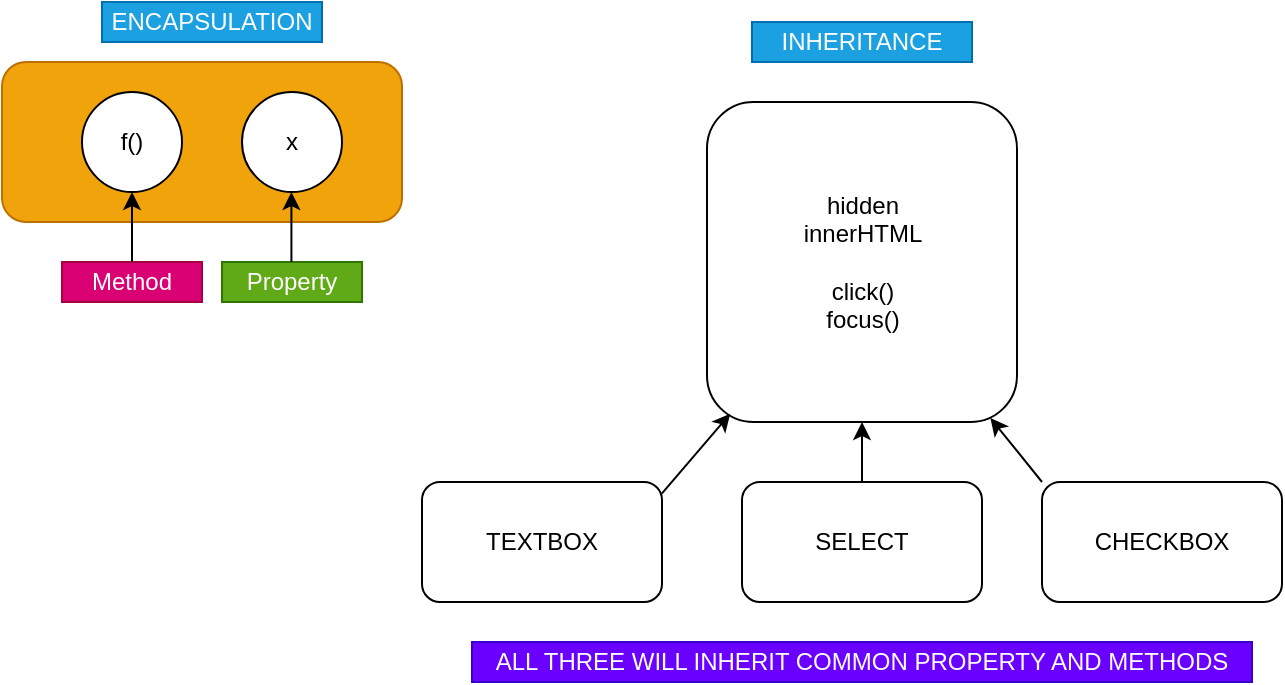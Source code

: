 <mxfile version="13.6.5">
    <diagram id="dgLJ5J_NLiBF06p59eMr" name="Page-1">
        <mxGraphModel dx="1029" dy="500" grid="1" gridSize="10" guides="1" tooltips="1" connect="1" arrows="1" fold="1" page="1" pageScale="1" pageWidth="850" pageHeight="1100" background="none" math="0" shadow="0">
            <root>
                <mxCell id="0"/>
                <mxCell id="1" parent="0"/>
                <mxCell id="2" value="" style="rounded=1;whiteSpace=wrap;html=1;fontFamily=Helvetica;fillColor=#f0a30a;strokeColor=#BD7000;fontColor=#ffffff;" parent="1" vertex="1">
                    <mxGeometry x="40" y="40" width="200" height="80" as="geometry"/>
                </mxCell>
                <mxCell id="3" value="f()" style="ellipse;whiteSpace=wrap;html=1;aspect=fixed;fontFamily=Helvetica;" parent="1" vertex="1">
                    <mxGeometry x="80" y="55" width="50" height="50" as="geometry"/>
                </mxCell>
                <mxCell id="4" value="x" style="ellipse;whiteSpace=wrap;html=1;aspect=fixed;fontFamily=Helvetica;" parent="1" vertex="1">
                    <mxGeometry x="160" y="55" width="50" height="50" as="geometry"/>
                </mxCell>
                <mxCell id="6" value="Property" style="text;html=1;strokeColor=#2D7600;fillColor=#60a917;align=center;verticalAlign=middle;whiteSpace=wrap;rounded=0;fontFamily=Helvetica;fontColor=#ffffff;" parent="1" vertex="1">
                    <mxGeometry x="150" y="140" width="70" height="20" as="geometry"/>
                </mxCell>
                <mxCell id="7" value="Method" style="text;html=1;strokeColor=#A50040;fillColor=#d80073;align=center;verticalAlign=middle;whiteSpace=wrap;rounded=0;fontFamily=Helvetica;fontColor=#ffffff;" parent="1" vertex="1">
                    <mxGeometry x="70" y="140" width="70" height="20" as="geometry"/>
                </mxCell>
                <mxCell id="11" value="" style="endArrow=classic;html=1;fontFamily=Helvetica;exitX=0.5;exitY=0;exitDx=0;exitDy=0;entryX=0.5;entryY=1;entryDx=0;entryDy=0;" parent="1" source="7" target="3" edge="1">
                    <mxGeometry width="50" height="50" relative="1" as="geometry">
                        <mxPoint x="140" y="100" as="sourcePoint"/>
                        <mxPoint x="190" y="50" as="targetPoint"/>
                    </mxGeometry>
                </mxCell>
                <mxCell id="13" value="" style="endArrow=classic;html=1;fontFamily=Helvetica;exitX=0.5;exitY=0;exitDx=0;exitDy=0;entryX=0.5;entryY=1;entryDx=0;entryDy=0;" parent="1" edge="1">
                    <mxGeometry width="50" height="50" relative="1" as="geometry">
                        <mxPoint x="184.71" y="140" as="sourcePoint"/>
                        <mxPoint x="184.71" y="105" as="targetPoint"/>
                    </mxGeometry>
                </mxCell>
                <mxCell id="14" value="ENCAPSULATION" style="text;html=1;strokeColor=#006EAF;fillColor=#1ba1e2;align=center;verticalAlign=middle;whiteSpace=wrap;rounded=0;fontFamily=Helvetica;fontColor=#ffffff;" parent="1" vertex="1">
                    <mxGeometry x="90" y="10" width="110" height="20" as="geometry"/>
                </mxCell>
                <mxCell id="15" value="hidden&lt;br&gt;innerHTML&lt;br&gt;&lt;br&gt;click()&lt;br&gt;focus()" style="rounded=1;whiteSpace=wrap;html=1;" vertex="1" parent="1">
                    <mxGeometry x="392.5" y="60" width="155" height="160" as="geometry"/>
                </mxCell>
                <mxCell id="16" value="TEXTBOX" style="rounded=1;whiteSpace=wrap;html=1;" vertex="1" parent="1">
                    <mxGeometry x="250" y="250" width="120" height="60" as="geometry"/>
                </mxCell>
                <mxCell id="17" value="CHECKBOX" style="rounded=1;whiteSpace=wrap;html=1;" vertex="1" parent="1">
                    <mxGeometry x="560" y="250" width="120" height="60" as="geometry"/>
                </mxCell>
                <mxCell id="18" value="SELECT" style="rounded=1;whiteSpace=wrap;html=1;" vertex="1" parent="1">
                    <mxGeometry x="410" y="250" width="120" height="60" as="geometry"/>
                </mxCell>
                <mxCell id="19" value="INHERITANCE" style="text;html=1;strokeColor=#006EAF;fillColor=#1ba1e2;align=center;verticalAlign=middle;whiteSpace=wrap;rounded=0;fontFamily=Helvetica;fontColor=#ffffff;" vertex="1" parent="1">
                    <mxGeometry x="415" y="20" width="110" height="20" as="geometry"/>
                </mxCell>
                <mxCell id="20" value="" style="endArrow=classic;html=1;exitX=0.5;exitY=0;exitDx=0;exitDy=0;entryX=0.5;entryY=1;entryDx=0;entryDy=0;" edge="1" parent="1" source="18" target="15">
                    <mxGeometry width="50" height="50" relative="1" as="geometry">
                        <mxPoint x="400" y="280" as="sourcePoint"/>
                        <mxPoint x="470" y="222" as="targetPoint"/>
                    </mxGeometry>
                </mxCell>
                <mxCell id="22" value="" style="endArrow=classic;html=1;exitX=1;exitY=0.095;exitDx=0;exitDy=0;exitPerimeter=0;entryX=0.075;entryY=0.974;entryDx=0;entryDy=0;entryPerimeter=0;" edge="1" parent="1" source="16" target="15">
                    <mxGeometry width="50" height="50" relative="1" as="geometry">
                        <mxPoint x="410" y="230" as="sourcePoint"/>
                        <mxPoint x="460" y="180" as="targetPoint"/>
                    </mxGeometry>
                </mxCell>
                <mxCell id="23" value="" style="endArrow=classic;html=1;exitX=0;exitY=0;exitDx=0;exitDy=0;entryX=0.914;entryY=0.987;entryDx=0;entryDy=0;entryPerimeter=0;" edge="1" parent="1" source="17" target="15">
                    <mxGeometry width="50" height="50" relative="1" as="geometry">
                        <mxPoint x="490" y="230" as="sourcePoint"/>
                        <mxPoint x="540" y="180" as="targetPoint"/>
                    </mxGeometry>
                </mxCell>
                <mxCell id="24" value="ALL THREE WILL INHERIT COMMON PROPERTY AND METHODS" style="text;html=1;strokeColor=#3700CC;fillColor=#6a00ff;align=center;verticalAlign=middle;whiteSpace=wrap;rounded=0;fontFamily=Helvetica;fontColor=#ffffff;" vertex="1" parent="1">
                    <mxGeometry x="275" y="330" width="390" height="20" as="geometry"/>
                </mxCell>
            </root>
        </mxGraphModel>
    </diagram>
</mxfile>